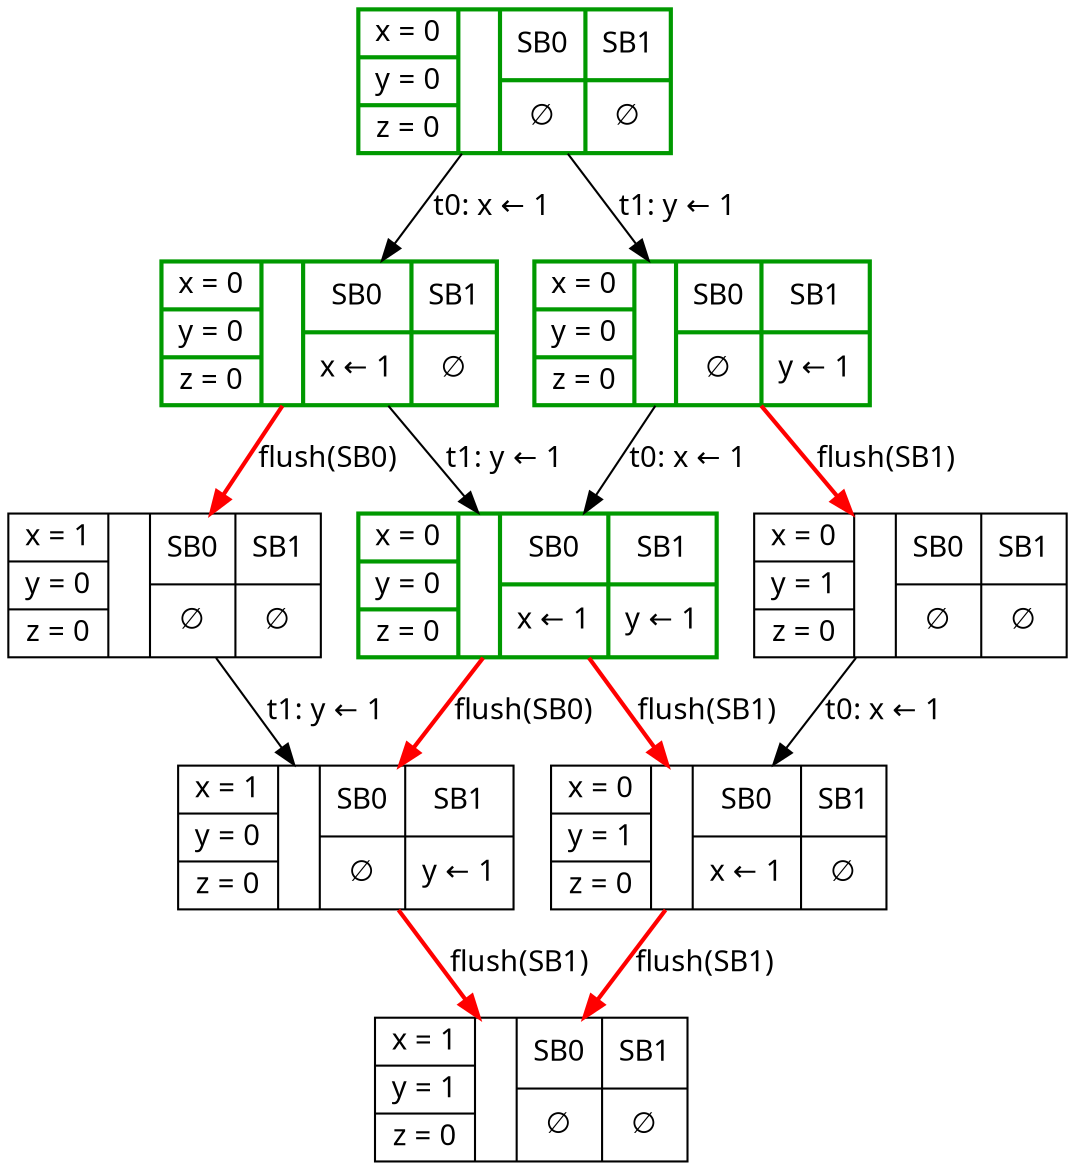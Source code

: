 digraph explosion {
    node [ fontname = UbuntuMono, shape = record ]
    edge [ fontname = UbuntuMono ]

    i [ label = "{x = 0 | y = 0 | z = 0} || {SB0 | ∅ } | {SB1 | ∅ }", color = "#009900", style = bold ]

    i -> s0 [label = "t0: x ← 1"]
    i -> s1 [label = "t1: y ← 1"]

    s0 [ label = "{x = 0 | y = 0 | z = 0} || {SB0 | x ← 1 } | {SB1 | ∅ }", color = "#009900", style = bold ]
    s1 [ label = "{x = 0 | y = 0 | z = 0} || {SB0 | ∅ } | {SB1 | y ← 1 }", color = "#009900", style = bold ]

    s0 -> s0f0 [ label = "flush(SB0)", color = red, style = bold ]
    s0 -> s0s1 [ label = "t1: y ← 1" ]

    s0f0 [ label = "{x = 1 | y = 0 | z = 0} || {SB0 | ∅ } | {SB1 | ∅ }" ]
    s0s1 [ label = "{x = 0 | y = 0 | z = 0} || {SB0 | x ← 1 } | {SB1 | y ← 1 }", color = "#009900", style = bold ]

    s1 -> s1f1 [ label = "flush(SB1)", color = red, style = bold ]
    s1 -> s0s1 [ label = "t0: x ← 1" ]

    s1f1 [ label = "{x = 0 | y = 1 | z = 0} || {SB0 | ∅ } | {SB1 | ∅ }" ]

    s0f0 -> s0f0s1 [ label = "t1: y ← 1" ]
    s0f0s1 [ label = "{x = 1 | y = 0 | z = 0} || {SB0 | ∅ } | {SB1 | y ← 1 }" ]
    s0f0s1 -> s0f0s1f1 [ label = "flush(SB1)", color = red, style = bold ]
    s0f0s1f1 [ label = "{x = 1 | y = 1 | z = 0} || {SB0 | ∅ } | {SB1 | ∅ }" ]

    s1f1 -> s1f1s0 [ label = "t0: x ← 1" ]
    s1f1s0 [ label = "{x = 0 | y = 1 | z = 0} || {SB0 | x ← 1 } | {SB1 | ∅ }" ]
    s1f1s0 -> s0f0s1f1 [ label = "flush(SB1)", color = red, style = bold ]
    s0f0s1f1 [ label = "{x = 1 | y = 1 | z = 0} || {SB0 | ∅ } | {SB1 | ∅ }" ]

    s0s1 -> s0f0s1 [ label = "flush(SB0)", color = red, style = bold ]
    s0s1 -> s1f1s0 [ label = "flush(SB1)", color = red, style = bold ]
}
